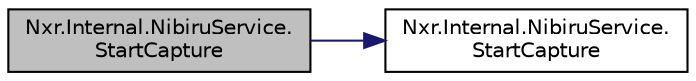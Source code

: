 digraph "Nxr.Internal.NibiruService.StartCapture"
{
 // LATEX_PDF_SIZE
  edge [fontname="Helvetica",fontsize="10",labelfontname="Helvetica",labelfontsize="10"];
  node [fontname="Helvetica",fontsize="10",shape=record];
  rankdir="LR";
  Node1 [label="Nxr.Internal.NibiruService.\lStartCapture",height=0.2,width=0.4,color="black", fillcolor="grey75", style="filled", fontcolor="black",tooltip="Start capture"];
  Node1 -> Node2 [color="midnightblue",fontsize="10",style="solid",fontname="Helvetica"];
  Node2 [label="Nxr.Internal.NibiruService.\lStartCapture",height=0.2,width=0.4,color="black", fillcolor="white", style="filled",URL="$class_nxr_1_1_internal_1_1_nibiru_service.html#a2991fa02ae2e3f19547cbca103229ee8",tooltip="Start capture"];
}
